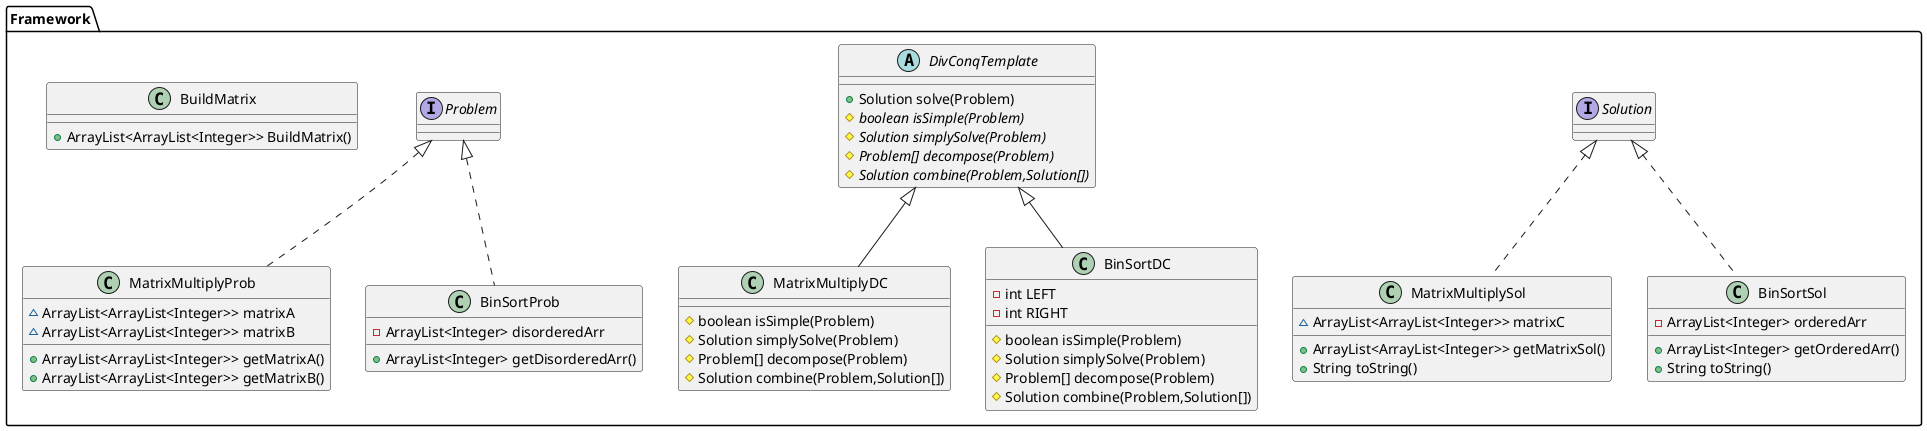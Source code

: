 @startuml
class Framework.MatrixMultiplySol {
~ ArrayList<ArrayList<Integer>> matrixC
+ ArrayList<ArrayList<Integer>> getMatrixSol()
+ String toString()
}
interface Framework.Solution {
}
class Framework.MatrixMultiplyProb {
~ ArrayList<ArrayList<Integer>> matrixA
~ ArrayList<ArrayList<Integer>> matrixB
+ ArrayList<ArrayList<Integer>> getMatrixA()
+ ArrayList<ArrayList<Integer>> getMatrixB()
}
class Framework.BinSortProb {
- ArrayList<Integer> disorderedArr
+ ArrayList<Integer> getDisorderedArr()
}
class Framework.MatrixMultiplyDC {
# boolean isSimple(Problem)
# Solution simplySolve(Problem)
# Problem[] decompose(Problem)
# Solution combine(Problem,Solution[])
}
abstract class Framework.DivConqTemplate {
+ Solution solve(Problem)
# {abstract}boolean isSimple(Problem)
# {abstract}Solution simplySolve(Problem)
# {abstract}Problem[] decompose(Problem)
# {abstract}Solution combine(Problem,Solution[])
}
interface Framework.Problem {
}
class Framework.BinSortDC {
- int LEFT
- int RIGHT
# boolean isSimple(Problem)
# Solution simplySolve(Problem)
# Problem[] decompose(Problem)
# Solution combine(Problem,Solution[])
}
class Framework.BinSortSol {
- ArrayList<Integer> orderedArr
+ ArrayList<Integer> getOrderedArr()
+ String toString()
}
class Framework.BuildMatrix {
+ ArrayList<ArrayList<Integer>> BuildMatrix()
}


Framework.Solution <|.. Framework.MatrixMultiplySol
Framework.Problem <|.. Framework.MatrixMultiplyProb
Framework.Problem <|.. Framework.BinSortProb
Framework.DivConqTemplate <|-- Framework.MatrixMultiplyDC
Framework.DivConqTemplate <|-- Framework.BinSortDC
Framework.Solution <|.. Framework.BinSortSol
@enduml